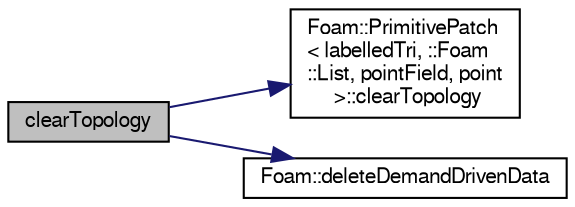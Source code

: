 digraph "clearTopology"
{
  bgcolor="transparent";
  edge [fontname="FreeSans",fontsize="10",labelfontname="FreeSans",labelfontsize="10"];
  node [fontname="FreeSans",fontsize="10",shape=record];
  rankdir="LR";
  Node259 [label="clearTopology",height=0.2,width=0.4,color="black", fillcolor="grey75", style="filled", fontcolor="black"];
  Node259 -> Node260 [color="midnightblue",fontsize="10",style="solid",fontname="FreeSans"];
  Node260 [label="Foam::PrimitivePatch\l\< labelledTri, ::Foam\l::List, pointField, point\l \>::clearTopology",height=0.2,width=0.4,color="black",URL="$a27538.html#a7bf396cb5f889f9d774acbbbfcdd83e0"];
  Node259 -> Node261 [color="midnightblue",fontsize="10",style="solid",fontname="FreeSans"];
  Node261 [label="Foam::deleteDemandDrivenData",height=0.2,width=0.4,color="black",URL="$a21124.html#a676ff999562d389fd174d693e17d230a"];
}
